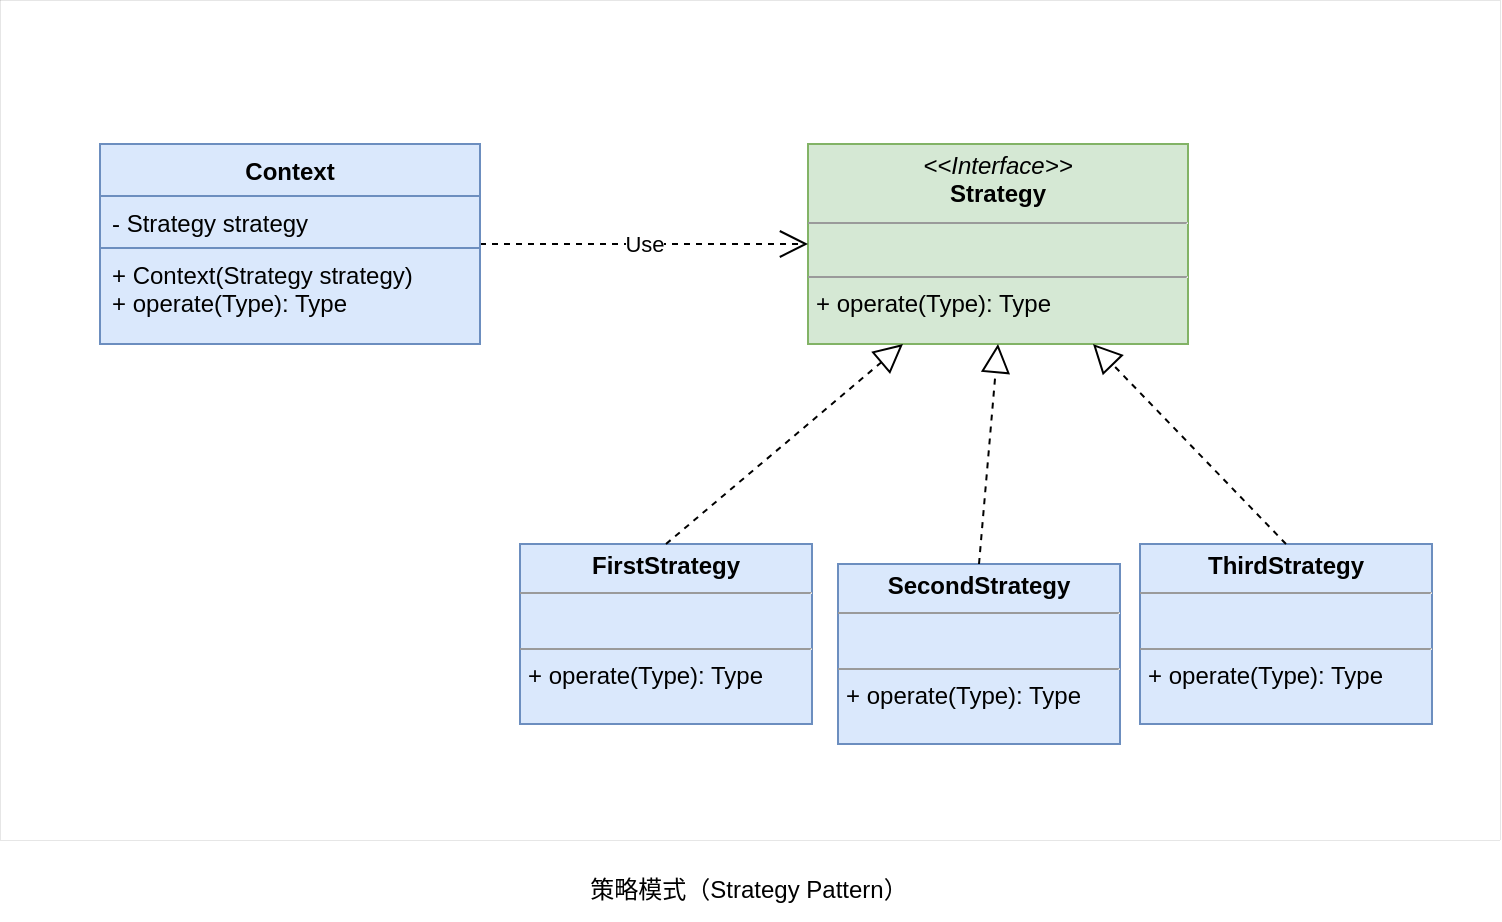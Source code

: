 <mxfile version="16.1.2" type="github"><diagram id="8Z35-QLSnhJETDdAsFzb" name="Page-1"><mxGraphModel dx="1000" dy="658" grid="1" gridSize="10" guides="1" tooltips="1" connect="1" arrows="1" fold="1" page="1" pageScale="1" pageWidth="827" pageHeight="1169" math="0" shadow="0"><root><mxCell id="0"/><mxCell id="1" parent="0"/><mxCell id="gsRhqBQRFbRUbnUbL8ew-3" value="" style="rounded=0;whiteSpace=wrap;html=1;strokeWidth=0;" parent="1" vertex="1"><mxGeometry x="39" y="30" width="750" height="420" as="geometry"/></mxCell><mxCell id="Alo_LvCbX4HZsLYXvrnu-5" value="&lt;p style=&quot;margin: 0px ; margin-top: 4px ; text-align: center&quot;&gt;&lt;i&gt;&amp;lt;&amp;lt;Interface&amp;gt;&amp;gt;&lt;/i&gt;&lt;br&gt;&lt;span style=&quot;font-weight: 700&quot;&gt;Strategy&lt;/span&gt;&lt;br&gt;&lt;/p&gt;&lt;hr size=&quot;1&quot;&gt;&lt;p style=&quot;margin: 0px ; margin-left: 4px&quot;&gt;&lt;br&gt;&lt;/p&gt;&lt;hr size=&quot;1&quot;&gt;&lt;p style=&quot;margin: 0px ; margin-left: 4px&quot;&gt;+ operate(Type): Type&lt;br&gt;&lt;/p&gt;" style="verticalAlign=top;align=left;overflow=fill;fontSize=12;fontFamily=Helvetica;html=1;fillColor=#d5e8d4;strokeColor=#82b366;" parent="1" vertex="1"><mxGeometry x="443" y="102" width="190" height="100" as="geometry"/></mxCell><mxCell id="Alo_LvCbX4HZsLYXvrnu-6" value="&lt;p style=&quot;margin: 0px ; margin-top: 4px ; text-align: center&quot;&gt;&lt;b&gt;FirstStrategy&lt;/b&gt;&lt;/p&gt;&lt;hr size=&quot;1&quot;&gt;&lt;p style=&quot;margin: 0px ; margin-left: 4px&quot;&gt;&lt;br&gt;&lt;/p&gt;&lt;hr size=&quot;1&quot;&gt;&lt;p style=&quot;margin: 0px ; margin-left: 4px&quot;&gt;+ operate(Type): Type&lt;br&gt;&lt;/p&gt;" style="verticalAlign=top;align=left;overflow=fill;fontSize=12;fontFamily=Helvetica;html=1;fillColor=#dae8fc;strokeColor=#6c8ebf;" parent="1" vertex="1"><mxGeometry x="299" y="302" width="146" height="90" as="geometry"/></mxCell><mxCell id="Alo_LvCbX4HZsLYXvrnu-7" value="" style="endArrow=block;dashed=1;endFill=0;endSize=12;html=1;rounded=0;exitX=0.5;exitY=0;exitDx=0;exitDy=0;entryX=0.25;entryY=1;entryDx=0;entryDy=0;" parent="1" source="Alo_LvCbX4HZsLYXvrnu-6" target="Alo_LvCbX4HZsLYXvrnu-5" edge="1"><mxGeometry width="160" relative="1" as="geometry"><mxPoint x="393" y="222" as="sourcePoint"/><mxPoint x="553" y="222" as="targetPoint"/></mxGeometry></mxCell><mxCell id="Alo_LvCbX4HZsLYXvrnu-8" value="&lt;p style=&quot;margin: 0px ; margin-top: 4px ; text-align: center&quot;&gt;&lt;b&gt;SecondStrategy&lt;/b&gt;&lt;/p&gt;&lt;hr size=&quot;1&quot;&gt;&lt;p style=&quot;margin: 0px ; margin-left: 4px&quot;&gt;&lt;br&gt;&lt;/p&gt;&lt;hr size=&quot;1&quot;&gt;&lt;p style=&quot;margin: 0px ; margin-left: 4px&quot;&gt;+ operate(Type): Type&lt;br&gt;&lt;/p&gt;" style="verticalAlign=top;align=left;overflow=fill;fontSize=12;fontFamily=Helvetica;html=1;fillColor=#dae8fc;strokeColor=#6c8ebf;" parent="1" vertex="1"><mxGeometry x="458" y="312" width="141" height="90" as="geometry"/></mxCell><mxCell id="Alo_LvCbX4HZsLYXvrnu-9" value="" style="endArrow=block;dashed=1;endFill=0;endSize=12;html=1;rounded=0;entryX=0.5;entryY=1;entryDx=0;entryDy=0;exitX=0.5;exitY=0;exitDx=0;exitDy=0;" parent="1" source="Alo_LvCbX4HZsLYXvrnu-8" target="Alo_LvCbX4HZsLYXvrnu-5" edge="1"><mxGeometry width="160" relative="1" as="geometry"><mxPoint x="163" y="102" as="sourcePoint"/><mxPoint x="323" y="102" as="targetPoint"/></mxGeometry></mxCell><mxCell id="Alo_LvCbX4HZsLYXvrnu-10" value="&lt;p style=&quot;margin: 0px ; margin-top: 4px ; text-align: center&quot;&gt;&lt;b&gt;ThirdStrategy&lt;/b&gt;&lt;/p&gt;&lt;hr size=&quot;1&quot;&gt;&lt;p style=&quot;margin: 0px ; margin-left: 4px&quot;&gt;&lt;br&gt;&lt;/p&gt;&lt;hr size=&quot;1&quot;&gt;&lt;p style=&quot;margin: 0px ; margin-left: 4px&quot;&gt;+ operate(Type): Type&lt;br&gt;&lt;/p&gt;" style="verticalAlign=top;align=left;overflow=fill;fontSize=12;fontFamily=Helvetica;html=1;fillColor=#dae8fc;strokeColor=#6c8ebf;" parent="1" vertex="1"><mxGeometry x="609" y="302" width="146" height="90" as="geometry"/></mxCell><mxCell id="Alo_LvCbX4HZsLYXvrnu-11" value="" style="endArrow=block;dashed=1;endFill=0;endSize=12;html=1;rounded=0;entryX=0.75;entryY=1;entryDx=0;entryDy=0;exitX=0.5;exitY=0;exitDx=0;exitDy=0;" parent="1" source="Alo_LvCbX4HZsLYXvrnu-10" target="Alo_LvCbX4HZsLYXvrnu-5" edge="1"><mxGeometry width="160" relative="1" as="geometry"><mxPoint x="163" y="102" as="sourcePoint"/><mxPoint x="323" y="102" as="targetPoint"/></mxGeometry></mxCell><mxCell id="Alo_LvCbX4HZsLYXvrnu-14" value="Use" style="endArrow=open;endSize=12;dashed=1;html=1;rounded=0;entryX=0;entryY=0.5;entryDx=0;entryDy=0;exitX=1;exitY=0.5;exitDx=0;exitDy=0;" parent="1" source="Alo_LvCbX4HZsLYXvrnu-15" target="Alo_LvCbX4HZsLYXvrnu-5" edge="1"><mxGeometry width="160" relative="1" as="geometry"><mxPoint x="278.62" y="143.892" as="sourcePoint"/><mxPoint x="443" y="212" as="targetPoint"/></mxGeometry></mxCell><mxCell id="Alo_LvCbX4HZsLYXvrnu-15" value="Context" style="swimlane;fontStyle=1;align=center;verticalAlign=top;childLayout=stackLayout;horizontal=1;startSize=26;horizontalStack=0;resizeParent=1;resizeParentMax=0;resizeLast=0;collapsible=1;marginBottom=0;fillColor=#dae8fc;strokeColor=#6c8ebf;" parent="1" vertex="1"><mxGeometry x="89" y="102" width="190" height="100" as="geometry"><mxRectangle x="100" y="254" width="80" height="26" as="alternateBounds"/></mxGeometry></mxCell><mxCell id="Alo_LvCbX4HZsLYXvrnu-16" value="- Strategy strategy" style="text;strokeColor=#6c8ebf;fillColor=#dae8fc;align=left;verticalAlign=top;spacingLeft=4;spacingRight=4;overflow=hidden;rotatable=0;points=[[0,0.5],[1,0.5]];portConstraint=eastwest;" parent="Alo_LvCbX4HZsLYXvrnu-15" vertex="1"><mxGeometry y="26" width="190" height="26" as="geometry"/></mxCell><mxCell id="Alo_LvCbX4HZsLYXvrnu-18" value="+ Context(Strategy strategy)&#10;+ operate(Type): Type&#10;" style="text;strokeColor=#6c8ebf;fillColor=#dae8fc;align=left;verticalAlign=top;spacingLeft=4;spacingRight=4;overflow=hidden;rotatable=0;points=[[0,0.5],[1,0.5]];portConstraint=eastwest;" parent="Alo_LvCbX4HZsLYXvrnu-15" vertex="1"><mxGeometry y="52" width="190" height="48" as="geometry"/></mxCell><mxCell id="gsRhqBQRFbRUbnUbL8ew-4" value="策略模式（Strategy Pattern）" style="text;html=1;strokeColor=none;fillColor=none;align=center;verticalAlign=middle;whiteSpace=wrap;rounded=0;" parent="1" vertex="1"><mxGeometry x="330" y="460" width="167" height="30" as="geometry"/></mxCell></root></mxGraphModel></diagram></mxfile>